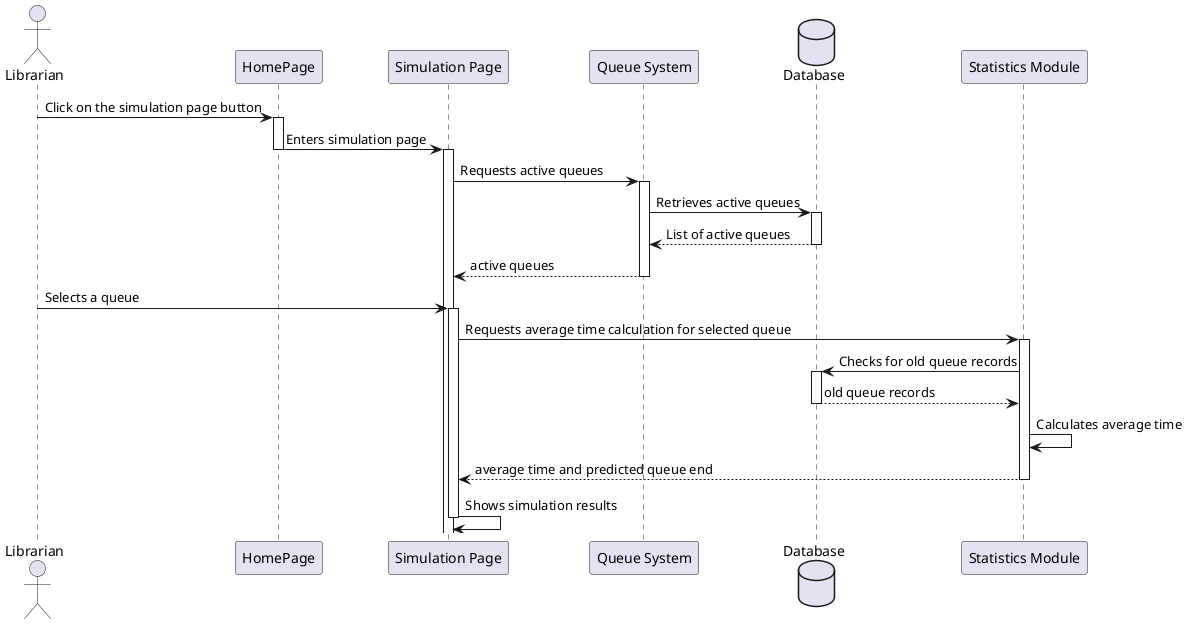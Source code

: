 @startuml
actor "Librarian" as Librarian
participant "HomePage" as Home
participant "Simulation Page" as SimPage
participant "Queue System" as QueueSys
database "Database" as QueueDB
participant "Statistics Module" as StatsMod



Librarian -> Home: Click on the simulation page button
activate Home
Home -> SimPage: Enters simulation page
deactivate Home
activate SimPage

SimPage -> QueueSys: Requests active queues
activate QueueSys

QueueSys -> QueueDB: Retrieves active queues
activate QueueDB
QueueDB --> QueueSys: List of active queues
deactivate QueueDB

QueueSys --> SimPage:  active queues
deactivate QueueSys

Librarian -> SimPage: Selects a queue
activate SimPage

SimPage -> StatsMod: Requests average time calculation for selected queue
activate StatsMod

StatsMod -> QueueDB: Checks for old queue records
activate QueueDB
QueueDB --> StatsMod:  old queue records
deactivate QueueDB

StatsMod -> StatsMod: Calculates average time
StatsMod --> SimPage:  average time and predicted queue end
deactivate StatsMod

SimPage -> SimPage: Shows simulation results
deactivate SimPage
@enduml

